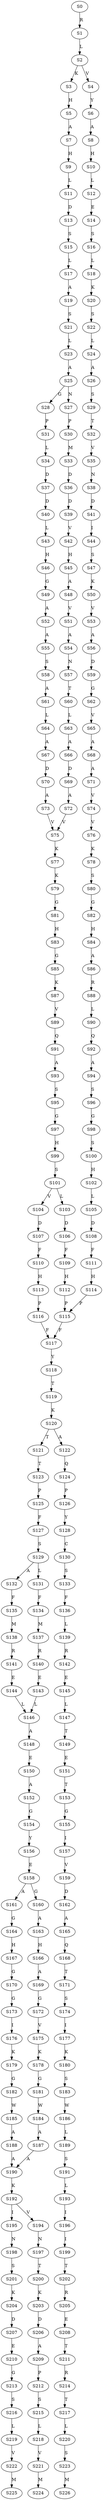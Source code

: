 strict digraph  {
	S0 -> S1 [ label = R ];
	S1 -> S2 [ label = L ];
	S2 -> S3 [ label = K ];
	S2 -> S4 [ label = V ];
	S3 -> S5 [ label = H ];
	S4 -> S6 [ label = Y ];
	S5 -> S7 [ label = A ];
	S6 -> S8 [ label = A ];
	S7 -> S9 [ label = H ];
	S8 -> S10 [ label = H ];
	S9 -> S11 [ label = L ];
	S10 -> S12 [ label = L ];
	S11 -> S13 [ label = D ];
	S12 -> S14 [ label = E ];
	S13 -> S15 [ label = S ];
	S14 -> S16 [ label = S ];
	S15 -> S17 [ label = L ];
	S16 -> S18 [ label = L ];
	S17 -> S19 [ label = A ];
	S18 -> S20 [ label = K ];
	S19 -> S21 [ label = S ];
	S20 -> S22 [ label = S ];
	S21 -> S23 [ label = L ];
	S22 -> S24 [ label = L ];
	S23 -> S25 [ label = A ];
	S24 -> S26 [ label = A ];
	S25 -> S27 [ label = N ];
	S25 -> S28 [ label = G ];
	S26 -> S29 [ label = S ];
	S27 -> S30 [ label = P ];
	S28 -> S31 [ label = P ];
	S29 -> S32 [ label = T ];
	S30 -> S33 [ label = M ];
	S31 -> S34 [ label = L ];
	S32 -> S35 [ label = V ];
	S33 -> S36 [ label = D ];
	S34 -> S37 [ label = D ];
	S35 -> S38 [ label = N ];
	S36 -> S39 [ label = D ];
	S37 -> S40 [ label = D ];
	S38 -> S41 [ label = D ];
	S39 -> S42 [ label = V ];
	S40 -> S43 [ label = L ];
	S41 -> S44 [ label = I ];
	S42 -> S45 [ label = H ];
	S43 -> S46 [ label = H ];
	S44 -> S47 [ label = S ];
	S45 -> S48 [ label = A ];
	S46 -> S49 [ label = G ];
	S47 -> S50 [ label = K ];
	S48 -> S51 [ label = V ];
	S49 -> S52 [ label = A ];
	S50 -> S53 [ label = V ];
	S51 -> S54 [ label = A ];
	S52 -> S55 [ label = A ];
	S53 -> S56 [ label = A ];
	S54 -> S57 [ label = N ];
	S55 -> S58 [ label = S ];
	S56 -> S59 [ label = D ];
	S57 -> S60 [ label = T ];
	S58 -> S61 [ label = A ];
	S59 -> S62 [ label = G ];
	S60 -> S63 [ label = L ];
	S61 -> S64 [ label = L ];
	S62 -> S65 [ label = V ];
	S63 -> S66 [ label = A ];
	S64 -> S67 [ label = A ];
	S65 -> S68 [ label = A ];
	S66 -> S69 [ label = D ];
	S67 -> S70 [ label = D ];
	S68 -> S71 [ label = A ];
	S69 -> S72 [ label = A ];
	S70 -> S73 [ label = A ];
	S71 -> S74 [ label = V ];
	S72 -> S75 [ label = V ];
	S73 -> S75 [ label = V ];
	S74 -> S76 [ label = V ];
	S75 -> S77 [ label = K ];
	S76 -> S78 [ label = K ];
	S77 -> S79 [ label = K ];
	S78 -> S80 [ label = S ];
	S79 -> S81 [ label = G ];
	S80 -> S82 [ label = G ];
	S81 -> S83 [ label = H ];
	S82 -> S84 [ label = H ];
	S83 -> S85 [ label = G ];
	S84 -> S86 [ label = A ];
	S85 -> S87 [ label = K ];
	S86 -> S88 [ label = R ];
	S87 -> S89 [ label = V ];
	S88 -> S90 [ label = L ];
	S89 -> S91 [ label = Q ];
	S90 -> S92 [ label = Q ];
	S91 -> S93 [ label = A ];
	S92 -> S94 [ label = A ];
	S93 -> S95 [ label = S ];
	S94 -> S96 [ label = S ];
	S95 -> S97 [ label = G ];
	S96 -> S98 [ label = G ];
	S97 -> S99 [ label = H ];
	S98 -> S100 [ label = S ];
	S99 -> S101 [ label = S ];
	S100 -> S102 [ label = H ];
	S101 -> S103 [ label = L ];
	S101 -> S104 [ label = V ];
	S102 -> S105 [ label = L ];
	S103 -> S106 [ label = D ];
	S104 -> S107 [ label = D ];
	S105 -> S108 [ label = D ];
	S106 -> S109 [ label = F ];
	S107 -> S110 [ label = F ];
	S108 -> S111 [ label = F ];
	S109 -> S112 [ label = H ];
	S110 -> S113 [ label = H ];
	S111 -> S114 [ label = H ];
	S112 -> S115 [ label = P ];
	S113 -> S116 [ label = P ];
	S114 -> S115 [ label = P ];
	S115 -> S117 [ label = F ];
	S116 -> S117 [ label = F ];
	S117 -> S118 [ label = Y ];
	S118 -> S119 [ label = T ];
	S119 -> S120 [ label = K ];
	S120 -> S121 [ label = T ];
	S120 -> S122 [ label = A ];
	S121 -> S123 [ label = T ];
	S122 -> S124 [ label = Q ];
	S123 -> S125 [ label = P ];
	S124 -> S126 [ label = P ];
	S125 -> S127 [ label = F ];
	S126 -> S128 [ label = Y ];
	S127 -> S129 [ label = S ];
	S128 -> S130 [ label = C ];
	S129 -> S131 [ label = L ];
	S129 -> S132 [ label = A ];
	S130 -> S133 [ label = S ];
	S131 -> S134 [ label = F ];
	S132 -> S135 [ label = F ];
	S133 -> S136 [ label = F ];
	S134 -> S137 [ label = M ];
	S135 -> S138 [ label = M ];
	S136 -> S139 [ label = L ];
	S137 -> S140 [ label = R ];
	S138 -> S141 [ label = R ];
	S139 -> S142 [ label = R ];
	S140 -> S143 [ label = E ];
	S141 -> S144 [ label = E ];
	S142 -> S145 [ label = E ];
	S143 -> S146 [ label = L ];
	S144 -> S146 [ label = L ];
	S145 -> S147 [ label = L ];
	S146 -> S148 [ label = A ];
	S147 -> S149 [ label = T ];
	S148 -> S150 [ label = E ];
	S149 -> S151 [ label = E ];
	S150 -> S152 [ label = A ];
	S151 -> S153 [ label = T ];
	S152 -> S154 [ label = G ];
	S153 -> S155 [ label = G ];
	S154 -> S156 [ label = Y ];
	S155 -> S157 [ label = I ];
	S156 -> S158 [ label = E ];
	S157 -> S159 [ label = V ];
	S158 -> S160 [ label = G ];
	S158 -> S161 [ label = A ];
	S159 -> S162 [ label = D ];
	S160 -> S163 [ label = A ];
	S161 -> S164 [ label = G ];
	S162 -> S165 [ label = A ];
	S163 -> S166 [ label = H ];
	S164 -> S167 [ label = H ];
	S165 -> S168 [ label = Q ];
	S166 -> S169 [ label = A ];
	S167 -> S170 [ label = G ];
	S168 -> S171 [ label = T ];
	S169 -> S172 [ label = G ];
	S170 -> S173 [ label = G ];
	S171 -> S174 [ label = S ];
	S172 -> S175 [ label = V ];
	S173 -> S176 [ label = I ];
	S174 -> S177 [ label = I ];
	S175 -> S178 [ label = K ];
	S176 -> S179 [ label = K ];
	S177 -> S180 [ label = K ];
	S178 -> S181 [ label = G ];
	S179 -> S182 [ label = G ];
	S180 -> S183 [ label = S ];
	S181 -> S184 [ label = W ];
	S182 -> S185 [ label = W ];
	S183 -> S186 [ label = W ];
	S184 -> S187 [ label = A ];
	S185 -> S188 [ label = A ];
	S186 -> S189 [ label = L ];
	S187 -> S190 [ label = A ];
	S188 -> S190 [ label = A ];
	S189 -> S191 [ label = S ];
	S190 -> S192 [ label = K ];
	S191 -> S193 [ label = L ];
	S192 -> S194 [ label = V ];
	S192 -> S195 [ label = I ];
	S193 -> S196 [ label = I ];
	S194 -> S197 [ label = N ];
	S195 -> S198 [ label = N ];
	S196 -> S199 [ label = I ];
	S197 -> S200 [ label = T ];
	S198 -> S201 [ label = S ];
	S199 -> S202 [ label = T ];
	S200 -> S203 [ label = K ];
	S201 -> S204 [ label = K ];
	S202 -> S205 [ label = R ];
	S203 -> S206 [ label = D ];
	S204 -> S207 [ label = D ];
	S205 -> S208 [ label = E ];
	S206 -> S209 [ label = A ];
	S207 -> S210 [ label = E ];
	S208 -> S211 [ label = T ];
	S209 -> S212 [ label = P ];
	S210 -> S213 [ label = G ];
	S211 -> S214 [ label = R ];
	S212 -> S215 [ label = S ];
	S213 -> S216 [ label = S ];
	S214 -> S217 [ label = T ];
	S215 -> S218 [ label = L ];
	S216 -> S219 [ label = L ];
	S217 -> S220 [ label = L ];
	S218 -> S221 [ label = V ];
	S219 -> S222 [ label = V ];
	S220 -> S223 [ label = S ];
	S221 -> S224 [ label = M ];
	S222 -> S225 [ label = M ];
	S223 -> S226 [ label = M ];
}
